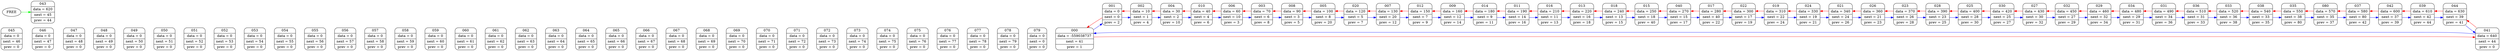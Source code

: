 digraph G
	{
	rankdir = LR
	node000 [shape=Mrecord; label = " {000} | {data = -559038737} | {next = 41} |{ prev = 1 }"];
	node001 [shape=Mrecord; label = " {001} | {data = 0} | {next = 0} |{ prev = 2 }"];
	node002 [shape=Mrecord; label = " {002} | {data = 10} | {next = 1} |{ prev = 4 }"];
	node003 [shape=Mrecord; label = " {003} | {data = 70} | {next = 6} |{ prev = 8 }"];
	node004 [shape=Mrecord; label = " {004} | {data = 30} | {next = 2} |{ prev = 10 }"];
	node005 [shape=Mrecord; label = " {005} | {data = 100} | {next = 8} |{ prev = 20 }"];
	node006 [shape=Mrecord; label = " {006} | {data = 60} | {next = 10} |{ prev = 3 }"];
	node007 [shape=Mrecord; label = " {007} | {data = 130} | {next = 20} |{ prev = 12 }"];
	node008 [shape=Mrecord; label = " {008} | {data = 90} | {next = 3} |{ prev = 5 }"];
	node009 [shape=Mrecord; label = " {009} | {data = 160} | {next = 12} |{ prev = 14 }"];
	node010 [shape=Mrecord; label = " {010} | {data = 40} | {next = 4} |{ prev = 6 }"];
	node011 [shape=Mrecord; label = " {011} | {data = 190} | {next = 14} |{ prev = 16 }"];
	node012 [shape=Mrecord; label = " {012} | {data = 150} | {next = 7} |{ prev = 9 }"];
	node013 [shape=Mrecord; label = " {013} | {data = 220} | {next = 16} |{ prev = 18 }"];
	node014 [shape=Mrecord; label = " {014} | {data = 180} | {next = 9} |{ prev = 11 }"];
	node015 [shape=Mrecord; label = " {015} | {data = 250} | {next = 18} |{ prev = 40 }"];
	node016 [shape=Mrecord; label = " {016} | {data = 210} | {next = 11} |{ prev = 13 }"];
	node017 [shape=Mrecord; label = " {017} | {data = 280} | {next = 40} |{ prev = 22 }"];
	node018 [shape=Mrecord; label = " {018} | {data = 240} | {next = 13} |{ prev = 15 }"];
	node019 [shape=Mrecord; label = " {019} | {data = 310} | {next = 22} |{ prev = 24 }"];
	node020 [shape=Mrecord; label = " {020} | {data = 120} | {next = 5} |{ prev = 7 }"];
	node021 [shape=Mrecord; label = " {021} | {data = 340} | {next = 24} |{ prev = 26 }"];
	node022 [shape=Mrecord; label = " {022} | {data = 300} | {next = 17} |{ prev = 19 }"];
	node023 [shape=Mrecord; label = " {023} | {data = 370} | {next = 26} |{ prev = 28 }"];
	node024 [shape=Mrecord; label = " {024} | {data = 330} | {next = 19} |{ prev = 21 }"];
	node025 [shape=Mrecord; label = " {025} | {data = 400} | {next = 28} |{ prev = 30 }"];
	node026 [shape=Mrecord; label = " {026} | {data = 360} | {next = 21} |{ prev = 23 }"];
	node027 [shape=Mrecord; label = " {027} | {data = 430} | {next = 30} |{ prev = 32 }"];
	node028 [shape=Mrecord; label = " {028} | {data = 390} | {next = 23} |{ prev = 25 }"];
	node029 [shape=Mrecord; label = " {029} | {data = 460} | {next = 32} |{ prev = 34 }"];
	node030 [shape=Mrecord; label = " {030} | {data = 420} | {next = 25} |{ prev = 27 }"];
	node031 [shape=Mrecord; label = " {031} | {data = 490} | {next = 34} |{ prev = 36 }"];
	node032 [shape=Mrecord; label = " {032} | {data = 450} | {next = 27} |{ prev = 29 }"];
	node033 [shape=Mrecord; label = " {033} | {data = 520} | {next = 36} |{ prev = 38 }"];
	node034 [shape=Mrecord; label = " {034} | {data = 480} | {next = 29} |{ prev = 31 }"];
	node035 [shape=Mrecord; label = " {035} | {data = 550} | {next = 38} |{ prev = 80 }"];
	node036 [shape=Mrecord; label = " {036} | {data = 510} | {next = 31} |{ prev = 33 }"];
	node037 [shape=Mrecord; label = " {037} | {data = 580} | {next = 80} |{ prev = 42 }"];
	node038 [shape=Mrecord; label = " {038} | {data = 540} | {next = 33} |{ prev = 35 }"];
	node039 [shape=Mrecord; label = " {039} | {data = 610} | {next = 42} |{ prev = 44 }"];
	node040 [shape=Mrecord; label = " {040} | {data = 270} | {next = 15} |{ prev = 17 }"];
	node041 [shape=Mrecord; label = " {041} | {data = 640} | {next = 44} |{ prev = 0 }"];
	node042 [shape=Mrecord; label = " {042} | {data = 600} | {next = 37} |{ prev = 39 }"];
	node043 [shape=Mrecord; label = " {043} | {data = 620} | {next = 45} |{ prev = 44 }"];
	node044 [shape=Mrecord; label = " {044} | {data = 630} | {next = 39} |{ prev = 41 }"];
	node045 [shape=Mrecord; label = " {045} | {data = 0} | {next = 46} |{ prev = 0 }"];
	node046 [shape=Mrecord; label = " {046} | {data = 0} | {next = 47} |{ prev = 0 }"];
	node047 [shape=Mrecord; label = " {047} | {data = 0} | {next = 48} |{ prev = 0 }"];
	node048 [shape=Mrecord; label = " {048} | {data = 0} | {next = 49} |{ prev = 0 }"];
	node049 [shape=Mrecord; label = " {049} | {data = 0} | {next = 50} |{ prev = 0 }"];
	node050 [shape=Mrecord; label = " {050} | {data = 0} | {next = 51} |{ prev = 0 }"];
	node051 [shape=Mrecord; label = " {051} | {data = 0} | {next = 52} |{ prev = 0 }"];
	node052 [shape=Mrecord; label = " {052} | {data = 0} | {next = 53} |{ prev = 0 }"];
	node053 [shape=Mrecord; label = " {053} | {data = 0} | {next = 54} |{ prev = 0 }"];
	node054 [shape=Mrecord; label = " {054} | {data = 0} | {next = 55} |{ prev = 0 }"];
	node055 [shape=Mrecord; label = " {055} | {data = 0} | {next = 56} |{ prev = 0 }"];
	node056 [shape=Mrecord; label = " {056} | {data = 0} | {next = 57} |{ prev = 0 }"];
	node057 [shape=Mrecord; label = " {057} | {data = 0} | {next = 58} |{ prev = 0 }"];
	node058 [shape=Mrecord; label = " {058} | {data = 0} | {next = 59} |{ prev = 0 }"];
	node059 [shape=Mrecord; label = " {059} | {data = 0} | {next = 60} |{ prev = 0 }"];
	node060 [shape=Mrecord; label = " {060} | {data = 0} | {next = 61} |{ prev = 0 }"];
	node061 [shape=Mrecord; label = " {061} | {data = 0} | {next = 62} |{ prev = 0 }"];
	node062 [shape=Mrecord; label = " {062} | {data = 0} | {next = 63} |{ prev = 0 }"];
	node063 [shape=Mrecord; label = " {063} | {data = 0} | {next = 64} |{ prev = 0 }"];
	node064 [shape=Mrecord; label = " {064} | {data = 0} | {next = 65} |{ prev = 0 }"];
	node065 [shape=Mrecord; label = " {065} | {data = 0} | {next = 66} |{ prev = 0 }"];
	node066 [shape=Mrecord; label = " {066} | {data = 0} | {next = 67} |{ prev = 0 }"];
	node067 [shape=Mrecord; label = " {067} | {data = 0} | {next = 68} |{ prev = 0 }"];
	node068 [shape=Mrecord; label = " {068} | {data = 0} | {next = 69} |{ prev = 0 }"];
	node069 [shape=Mrecord; label = " {069} | {data = 0} | {next = 70} |{ prev = 0 }"];
	node070 [shape=Mrecord; label = " {070} | {data = 0} | {next = 71} |{ prev = 0 }"];
	node071 [shape=Mrecord; label = " {071} | {data = 0} | {next = 72} |{ prev = 0 }"];
	node072 [shape=Mrecord; label = " {072} | {data = 0} | {next = 73} |{ prev = 0 }"];
	node073 [shape=Mrecord; label = " {073} | {data = 0} | {next = 74} |{ prev = 0 }"];
	node074 [shape=Mrecord; label = " {074} | {data = 0} | {next = 75} |{ prev = 0 }"];
	node075 [shape=Mrecord; label = " {075} | {data = 0} | {next = 76} |{ prev = 0 }"];
	node076 [shape=Mrecord; label = " {076} | {data = 0} | {next = 77} |{ prev = 0 }"];
	node077 [shape=Mrecord; label = " {077} | {data = 0} | {next = 78} |{ prev = 0 }"];
	node078 [shape=Mrecord; label = " {078} | {data = 0} | {next = 79} |{ prev = 0 }"];
	node079 [shape=Mrecord; label = " {079} | {data = 0} | {next = 0} |{ prev = 0 }"];
	node080 [shape=Mrecord; label = " {080} | {data = 570} | {next = 35} |{ prev = 37 }"];
	node041 -> node044 [weight = 1000; color = white; ];
	node000 -> node041 [weight = 1000; color = white; ];
	node001 -> node000 [weight = 1000; color = white; ];
	node006 -> node010 [weight = 1000; color = white; ];
	node002 -> node001 [weight = 1000; color = white; ];
	node008 -> node003 [weight = 1000; color = white; ];
	node010 -> node004 [weight = 1000; color = white; ];
	node020 -> node005 [weight = 1000; color = white; ];
	node003 -> node006 [weight = 1000; color = white; ];
	node012 -> node007 [weight = 1000; color = white; ];
	node004 -> node002 [weight = 1000; color = white; ];
	node014 -> node009 [weight = 1000; color = white; ];
	node007 -> node020 [weight = 1000; color = white; ];
	node016 -> node011 [weight = 1000; color = white; ];
	node009 -> node012 [weight = 1000; color = white; ];
	node018 -> node013 [weight = 1000; color = white; ];
	node011 -> node014 [weight = 1000; color = white; ];
	node040 -> node015 [weight = 1000; color = white; ];
	node013 -> node016 [weight = 1000; color = white; ];
	node022 -> node017 [weight = 1000; color = white; ];
	node005 -> node008 [weight = 1000; color = white; ];
	node024 -> node019 [weight = 1000; color = white; ];
	node017 -> node040 [weight = 1000; color = white; ];
	node026 -> node021 [weight = 1000; color = white; ];
	node019 -> node022 [weight = 1000; color = white; ];
	node028 -> node023 [weight = 1000; color = white; ];
	node021 -> node024 [weight = 1000; color = white; ];
	node030 -> node025 [weight = 1000; color = white; ];
	node023 -> node026 [weight = 1000; color = white; ];
	node032 -> node027 [weight = 1000; color = white; ];
	node025 -> node028 [weight = 1000; color = white; ];
	node034 -> node029 [weight = 1000; color = white; ];
	node027 -> node030 [weight = 1000; color = white; ];
	node036 -> node031 [weight = 1000; color = white; ];
	node029 -> node032 [weight = 1000; color = white; ];
	node038 -> node033 [weight = 1000; color = white; ];
	node031 -> node034 [weight = 1000; color = white; ];
	node080 -> node035 [weight = 1000; color = white; ];
	node033 -> node036 [weight = 1000; color = white; ];
	node042 -> node037 [weight = 1000; color = white; ];
	node015 -> node018 [weight = 1000; color = white; ];
	node044 -> node039 [weight = 1000; color = white; ];
	node037 -> node080 [weight = 1000; color = white; ];
	node045 -> node046 [weight = 1000; color = white; ];
	node039 -> node042 [weight = 1000; color = white; ];
	node046 -> node047 [weight = 1000; color = white; ];
	node047 -> node048 [weight = 1000; color = white; ];
	node048 -> node049 [weight = 1000; color = white; ];
	node049 -> node050 [weight = 1000; color = white; ];
	node050 -> node051 [weight = 1000; color = white; ];
	node051 -> node052 [weight = 1000; color = white; ];
	node052 -> node053 [weight = 1000; color = white; ];
	node053 -> node054 [weight = 1000; color = white; ];
	node054 -> node055 [weight = 1000; color = white; ];
	node055 -> node056 [weight = 1000; color = white; ];
	node056 -> node057 [weight = 1000; color = white; ];
	node057 -> node058 [weight = 1000; color = white; ];
	node058 -> node059 [weight = 1000; color = white; ];
	node059 -> node060 [weight = 1000; color = white; ];
	node060 -> node061 [weight = 1000; color = white; ];
	node061 -> node062 [weight = 1000; color = white; ];
	node062 -> node063 [weight = 1000; color = white; ];
	node063 -> node064 [weight = 1000; color = white; ];
	node064 -> node065 [weight = 1000; color = white; ];
	node065 -> node066 [weight = 1000; color = white; ];
	node066 -> node067 [weight = 1000; color = white; ];
	node067 -> node068 [weight = 1000; color = white; ];
	node068 -> node069 [weight = 1000; color = white; ];
	node069 -> node070 [weight = 1000; color = white; ];
	node070 -> node071 [weight = 1000; color = white; ];
	node071 -> node072 [weight = 1000; color = white; ];
	node072 -> node073 [weight = 1000; color = white; ];
	node073 -> node074 [weight = 1000; color = white; ];
	node074 -> node075 [weight = 1000; color = white; ];
	node075 -> node076 [weight = 1000; color = white; ];
	node076 -> node077 [weight = 1000; color = white; ];
	node077 -> node078 [weight = 1000; color = white; ];
	node078 -> node079 [weight = 1000; color = white; ];
	node079 -> node000 [weight = 1000; color = white; ];
	node000 -> node041 [weight = 1000; color = white; ];
	node035 -> node038 [weight = 1000; color = white; ];
	node000 ->node041 [weight = 100; color = red;]
	node041 ->node044 [weight = 100; color = red;]
	node044 ->node039 [weight = 100; color = red;]
	node039 ->node042 [weight = 100; color = red;]
	node042 ->node037 [weight = 100; color = red;]
	node037 ->node080 [weight = 100; color = red;]
	node080 ->node035 [weight = 100; color = red;]
	node035 ->node038 [weight = 100; color = red;]
	node038 ->node033 [weight = 100; color = red;]
	node033 ->node036 [weight = 100; color = red;]
	node036 ->node031 [weight = 100; color = red;]
	node031 ->node034 [weight = 100; color = red;]
	node034 ->node029 [weight = 100; color = red;]
	node029 ->node032 [weight = 100; color = red;]
	node032 ->node027 [weight = 100; color = red;]
	node027 ->node030 [weight = 100; color = red;]
	node030 ->node025 [weight = 100; color = red;]
	node025 ->node028 [weight = 100; color = red;]
	node028 ->node023 [weight = 100; color = red;]
	node023 ->node026 [weight = 100; color = red;]
	node026 ->node021 [weight = 100; color = red;]
	node021 ->node024 [weight = 100; color = red;]
	node024 ->node019 [weight = 100; color = red;]
	node019 ->node022 [weight = 100; color = red;]
	node022 ->node017 [weight = 100; color = red;]
	node017 ->node040 [weight = 100; color = red;]
	node040 ->node015 [weight = 100; color = red;]
	node015 ->node018 [weight = 100; color = red;]
	node018 ->node013 [weight = 100; color = red;]
	node013 ->node016 [weight = 100; color = red;]
	node016 ->node011 [weight = 100; color = red;]
	node011 ->node014 [weight = 100; color = red;]
	node014 ->node009 [weight = 100; color = red;]
	node009 ->node012 [weight = 100; color = red;]
	node012 ->node007 [weight = 100; color = red;]
	node007 ->node020 [weight = 100; color = red;]
	node020 ->node005 [weight = 100; color = red;]
	node005 ->node008 [weight = 100; color = red;]
	node008 ->node003 [weight = 100; color = red;]
	node003 ->node006 [weight = 100; color = red;]
	node006 ->node010 [weight = 100; color = red;]
	node010 ->node004 [weight = 100; color = red;]
	node004 ->node002 [weight = 100; color = red;]
	node002 ->node001 [weight = 100; color = red;]
	node001 ->node000 [weight = 100; color = red;]
	node000 -> node001 [color = blue;]
	node001 -> node002 [color = blue;]
	node002 -> node004 [color = blue;]
	node004 -> node010 [color = blue;]
	node010 -> node006 [color = blue;]
	node006 -> node003 [color = blue;]
	node003 -> node008 [color = blue;]
	node008 -> node005 [color = blue;]
	node005 -> node020 [color = blue;]
	node020 -> node007 [color = blue;]
	node007 -> node012 [color = blue;]
	node012 -> node009 [color = blue;]
	node009 -> node014 [color = blue;]
	node014 -> node011 [color = blue;]
	node011 -> node016 [color = blue;]
	node016 -> node013 [color = blue;]
	node013 -> node018 [color = blue;]
	node018 -> node015 [color = blue;]
	node015 -> node040 [color = blue;]
	node040 -> node017 [color = blue;]
	node017 -> node022 [color = blue;]
	node022 -> node019 [color = blue;]
	node019 -> node024 [color = blue;]
	node024 -> node021 [color = blue;]
	node021 -> node026 [color = blue;]
	node026 -> node023 [color = blue;]
	node023 -> node028 [color = blue;]
	node028 -> node025 [color = blue;]
	node025 -> node030 [color = blue;]
	node030 -> node027 [color = blue;]
	node027 -> node032 [color = blue;]
	node032 -> node029 [color = blue;]
	node029 -> node034 [color = blue;]
	node034 -> node031 [color = blue;]
	node031 -> node036 [color = blue;]
	node036 -> node033 [color = blue;]
	node033 -> node038 [color = blue;]
	node038 -> node035 [color = blue;]
	node035 -> node080 [color = blue;]
	node080 -> node037 [color = blue;]
	node037 -> node042 [color = blue;]
	node042 -> node039 [color = blue;]
	node039 -> node044 [color = blue;]
	node044 -> node041 [color = blue;]
	node041 -> node000 [color = blue;]
	FREE -> node043 [color = green;]
	}